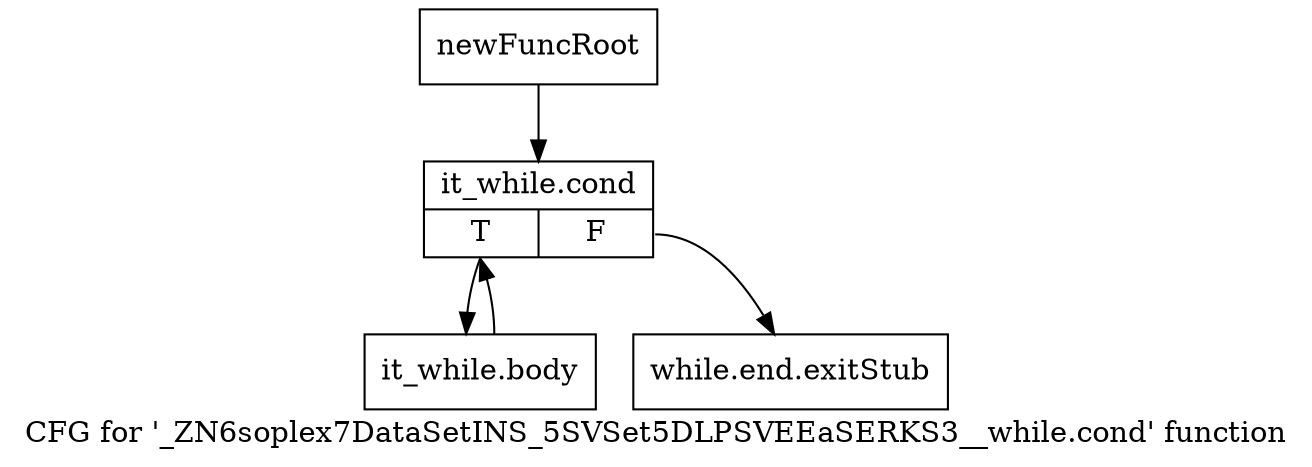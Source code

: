 digraph "CFG for '_ZN6soplex7DataSetINS_5SVSet5DLPSVEEaSERKS3__while.cond' function" {
	label="CFG for '_ZN6soplex7DataSetINS_5SVSet5DLPSVEEaSERKS3__while.cond' function";

	Node0x2fb3300 [shape=record,label="{newFuncRoot}"];
	Node0x2fb3300 -> Node0x2fb37f0;
	Node0x2fb37a0 [shape=record,label="{while.end.exitStub}"];
	Node0x2fb37f0 [shape=record,label="{it_while.cond|{<s0>T|<s1>F}}"];
	Node0x2fb37f0:s0 -> Node0x2fb3840;
	Node0x2fb37f0:s1 -> Node0x2fb37a0;
	Node0x2fb3840 [shape=record,label="{it_while.body}"];
	Node0x2fb3840 -> Node0x2fb37f0;
}
